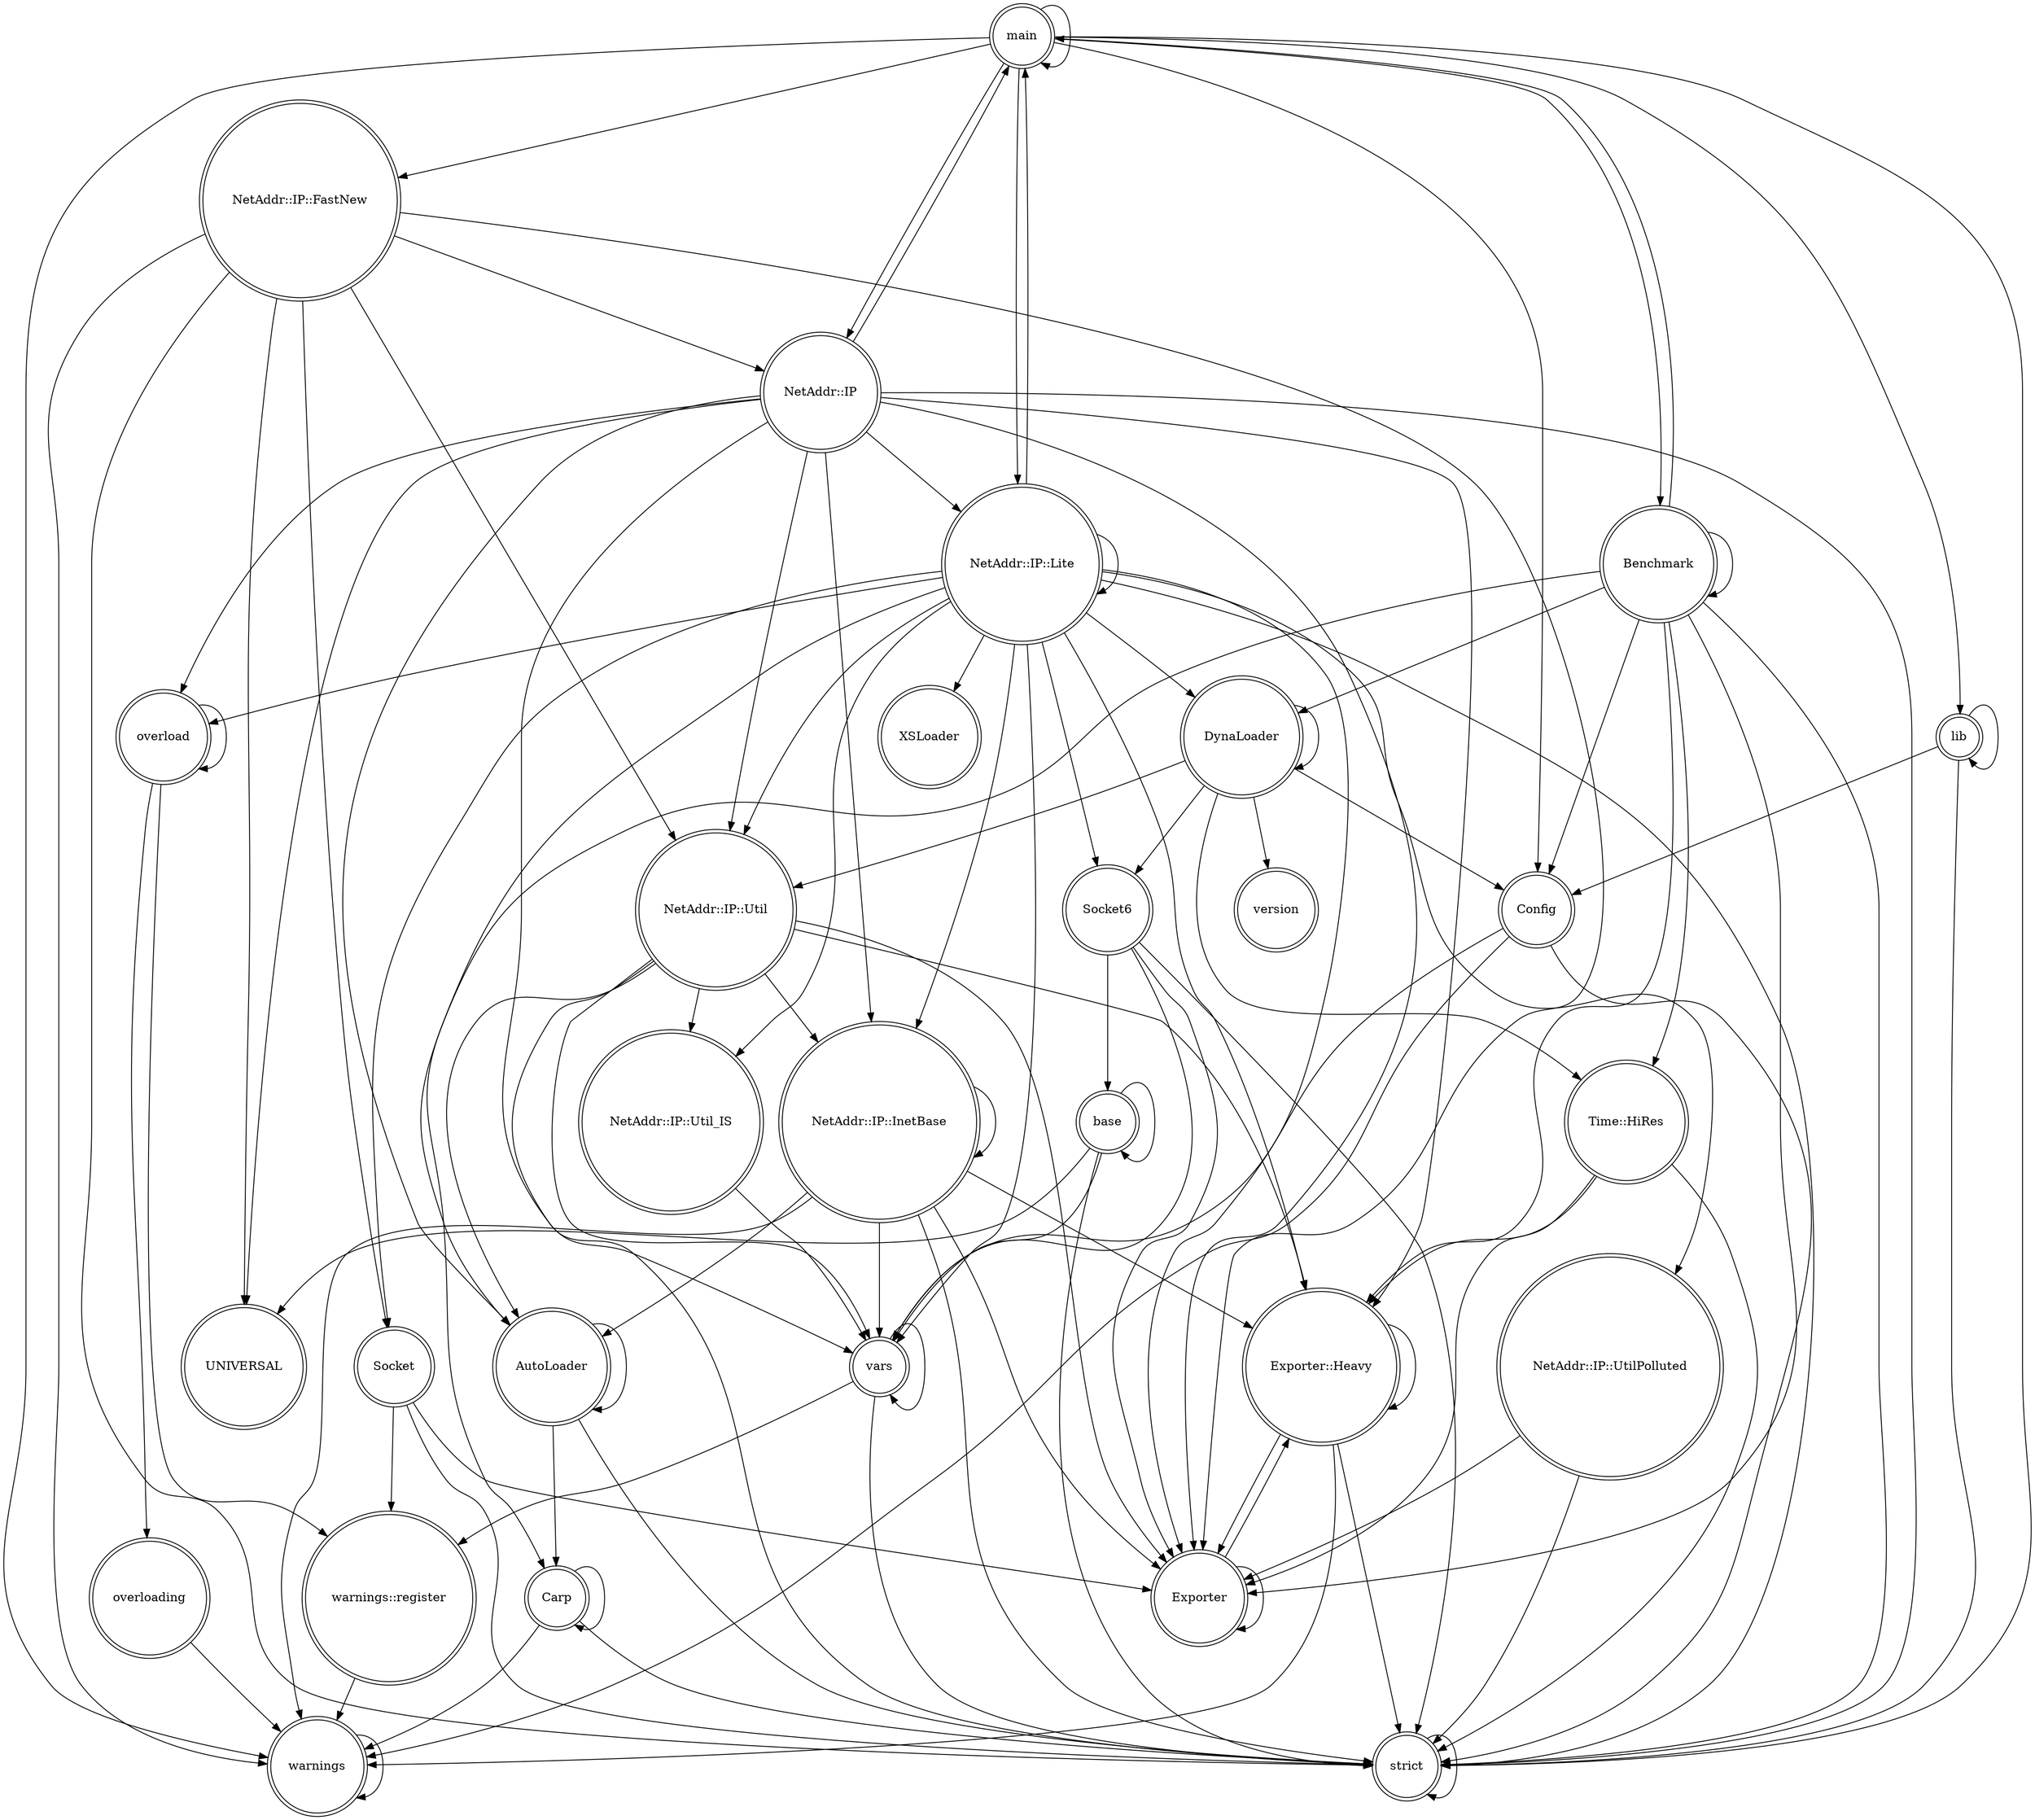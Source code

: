 digraph {
graph [overlap=false]
node [shape=doublecircle];
"main" -> "lib";
"Exporter::Heavy" -> "warnings";
"AutoLoader" -> "AutoLoader";
"NetAddr::IP::Util" -> "NetAddr::IP::Util_IS";
"Benchmark" -> "Config";
"NetAddr::IP::Lite" -> "Exporter::Heavy";
"overloading" -> "warnings";
"base" -> "base";
"Benchmark" -> "Exporter::Heavy";
"Exporter" -> "Exporter::Heavy";
"main" -> "Benchmark";
"Benchmark" -> "Time::HiRes";
"NetAddr::IP::Util" -> "NetAddr::IP::InetBase";
"NetAddr::IP::UtilPolluted" -> "strict";
"NetAddr::IP" -> "NetAddr::IP::InetBase";
"NetAddr::IP" -> "Exporter";
"lib" -> "strict";
"Time::HiRes" -> "strict";
"AutoLoader" -> "Carp";
"NetAddr::IP::Lite" -> "Socket6";
"strict" -> "strict";
"overload" -> "overloading";
"Benchmark" -> "Exporter";
"NetAddr::IP::Lite" -> "XSLoader";
"NetAddr::IP::FastNew" -> "warnings";
"Socket" -> "warnings::register";
"NetAddr::IP::FastNew" -> "strict";
"Config" -> "warnings";
"main" -> "warnings";
"NetAddr::IP::UtilPolluted" -> "Exporter";
"NetAddr::IP::FastNew" -> "Socket";
"NetAddr::IP::Lite" -> "AutoLoader";
"NetAddr::IP::Lite" -> "NetAddr::IP::Util";
"NetAddr::IP" -> "UNIVERSAL";
"NetAddr::IP" -> "vars";
"NetAddr::IP" -> "main";
"Socket" -> "strict";
"Socket6" -> "vars";
"DynaLoader" -> "NetAddr::IP::Util";
"NetAddr::IP::Lite" -> "NetAddr::IP::InetBase";
"NetAddr::IP::FastNew" -> "NetAddr::IP";
"base" -> "strict";
"main" -> "NetAddr::IP";
"NetAddr::IP::Lite" -> "NetAddr::IP::Lite";
"NetAddr::IP::InetBase" -> "strict";
"NetAddr::IP::InetBase" -> "warnings";
"vars" -> "strict";
"NetAddr::IP" -> "overload";
"Socket" -> "Exporter";
"main" -> "main";
"NetAddr::IP" -> "strict";
"Exporter::Heavy" -> "Exporter::Heavy";
"NetAddr::IP" -> "Exporter::Heavy";
"Benchmark" -> "Benchmark";
"Exporter" -> "Exporter";
"NetAddr::IP::InetBase" -> "vars";
"Carp" -> "strict";
"Socket6" -> "Exporter";
"base" -> "UNIVERSAL";
"NetAddr::IP::Util" -> "vars";
"Exporter::Heavy" -> "strict";
"NetAddr::IP::FastNew" -> "NetAddr::IP::Util";
"overload" -> "overload";
"Benchmark" -> "strict";
"main" -> "NetAddr::IP::Lite";
"NetAddr::IP::Util" -> "AutoLoader";
"NetAddr::IP::Lite" -> "NetAddr::IP::UtilPolluted";
"NetAddr::IP::InetBase" -> "Exporter";
"main" -> "Config";
"main" -> "NetAddr::IP::FastNew";
"NetAddr::IP::InetBase" -> "Exporter::Heavy";
"warnings::register" -> "warnings";
"Time::HiRes" -> "Exporter";
"Benchmark" -> "Carp";
"NetAddr::IP::Util" -> "Exporter";
"NetAddr::IP" -> "NetAddr::IP::Util";
"Socket6" -> "base";
"DynaLoader" -> "Time::HiRes";
"main" -> "strict";
"vars" -> "vars";
"base" -> "vars";
"Benchmark" -> "main";
"Exporter::Heavy" -> "Exporter";
"lib" -> "Config";
"overload" -> "warnings::register";
"NetAddr::IP::FastNew" -> "Exporter";
"lib" -> "lib";
"Socket6" -> "strict";
"Config" -> "strict";
"NetAddr::IP::Lite" -> "Exporter";
"NetAddr::IP::InetBase" -> "AutoLoader";
"NetAddr::IP::Lite" -> "Socket";
"DynaLoader" -> "Socket6";
"AutoLoader" -> "strict";
"vars" -> "warnings::register";
"Config" -> "vars";
"NetAddr::IP::Lite" -> "NetAddr::IP::Util_IS";
"DynaLoader" -> "Config";
"Carp" -> "warnings";
"NetAddr::IP::Lite" -> "DynaLoader";
"NetAddr::IP::Lite" -> "strict";
"DynaLoader" -> "version";
"NetAddr::IP::Lite" -> "vars";
"NetAddr::IP::InetBase" -> "NetAddr::IP::InetBase";
"NetAddr::IP::Lite" -> "main";
"NetAddr::IP::Util" -> "strict";
"DynaLoader" -> "DynaLoader";
"Time::HiRes" -> "Exporter::Heavy";
"NetAddr::IP::Util" -> "Exporter::Heavy";
"NetAddr::IP::FastNew" -> "UNIVERSAL";
"warnings" -> "warnings";
"NetAddr::IP::Util_IS" -> "vars";
"Carp" -> "Carp";
"NetAddr::IP" -> "AutoLoader";
"NetAddr::IP" -> "NetAddr::IP::Lite";
"Benchmark" -> "DynaLoader";
"NetAddr::IP::Lite" -> "overload";
}
